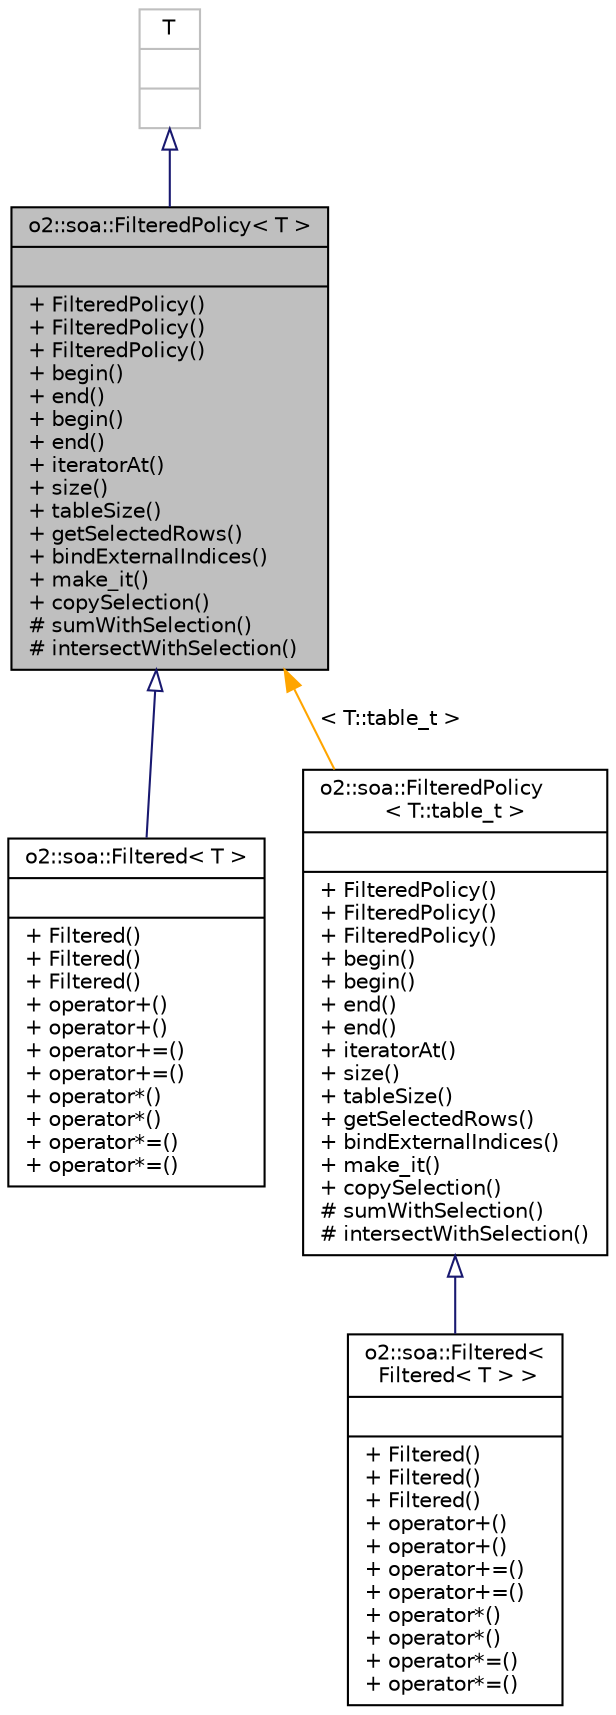 digraph "o2::soa::FilteredPolicy&lt; T &gt;"
{
 // INTERACTIVE_SVG=YES
  bgcolor="transparent";
  edge [fontname="Helvetica",fontsize="10",labelfontname="Helvetica",labelfontsize="10"];
  node [fontname="Helvetica",fontsize="10",shape=record];
  Node0 [label="{o2::soa::FilteredPolicy\< T \>\n||+ FilteredPolicy()\l+ FilteredPolicy()\l+ FilteredPolicy()\l+ begin()\l+ end()\l+ begin()\l+ end()\l+ iteratorAt()\l+ size()\l+ tableSize()\l+ getSelectedRows()\l+ bindExternalIndices()\l+ make_it()\l+ copySelection()\l# sumWithSelection()\l# intersectWithSelection()\l}",height=0.2,width=0.4,color="black", fillcolor="grey75", style="filled", fontcolor="black"];
  Node1 -> Node0 [dir="back",color="midnightblue",fontsize="10",style="solid",arrowtail="onormal",fontname="Helvetica"];
  Node1 [label="{T\n||}",height=0.2,width=0.4,color="grey75"];
  Node0 -> Node2 [dir="back",color="midnightblue",fontsize="10",style="solid",arrowtail="onormal",fontname="Helvetica"];
  Node2 [label="{o2::soa::Filtered\< T \>\n||+ Filtered()\l+ Filtered()\l+ Filtered()\l+ operator+()\l+ operator+()\l+ operator+=()\l+ operator+=()\l+ operator*()\l+ operator*()\l+ operator*=()\l+ operator*=()\l}",height=0.2,width=0.4,color="black",URL="$dd/ddc/classo2_1_1soa_1_1Filtered.html"];
  Node0 -> Node3 [dir="back",color="orange",fontsize="10",style="solid",label=" \< T::table_t \>" ,fontname="Helvetica"];
  Node3 [label="{o2::soa::FilteredPolicy\l\< T::table_t \>\n||+ FilteredPolicy()\l+ FilteredPolicy()\l+ FilteredPolicy()\l+ begin()\l+ begin()\l+ end()\l+ end()\l+ iteratorAt()\l+ size()\l+ tableSize()\l+ getSelectedRows()\l+ bindExternalIndices()\l+ make_it()\l+ copySelection()\l# sumWithSelection()\l# intersectWithSelection()\l}",height=0.2,width=0.4,color="black",URL="$dd/d0d/classo2_1_1soa_1_1FilteredPolicy.html"];
  Node3 -> Node4 [dir="back",color="midnightblue",fontsize="10",style="solid",arrowtail="onormal",fontname="Helvetica"];
  Node4 [label="{o2::soa::Filtered\<\l Filtered\< T \> \>\n||+ Filtered()\l+ Filtered()\l+ Filtered()\l+ operator+()\l+ operator+()\l+ operator+=()\l+ operator+=()\l+ operator*()\l+ operator*()\l+ operator*=()\l+ operator*=()\l}",height=0.2,width=0.4,color="black",URL="$d8/d07/classo2_1_1soa_1_1Filtered_3_01Filtered_3_01T_01_4_01_4.html"];
}
